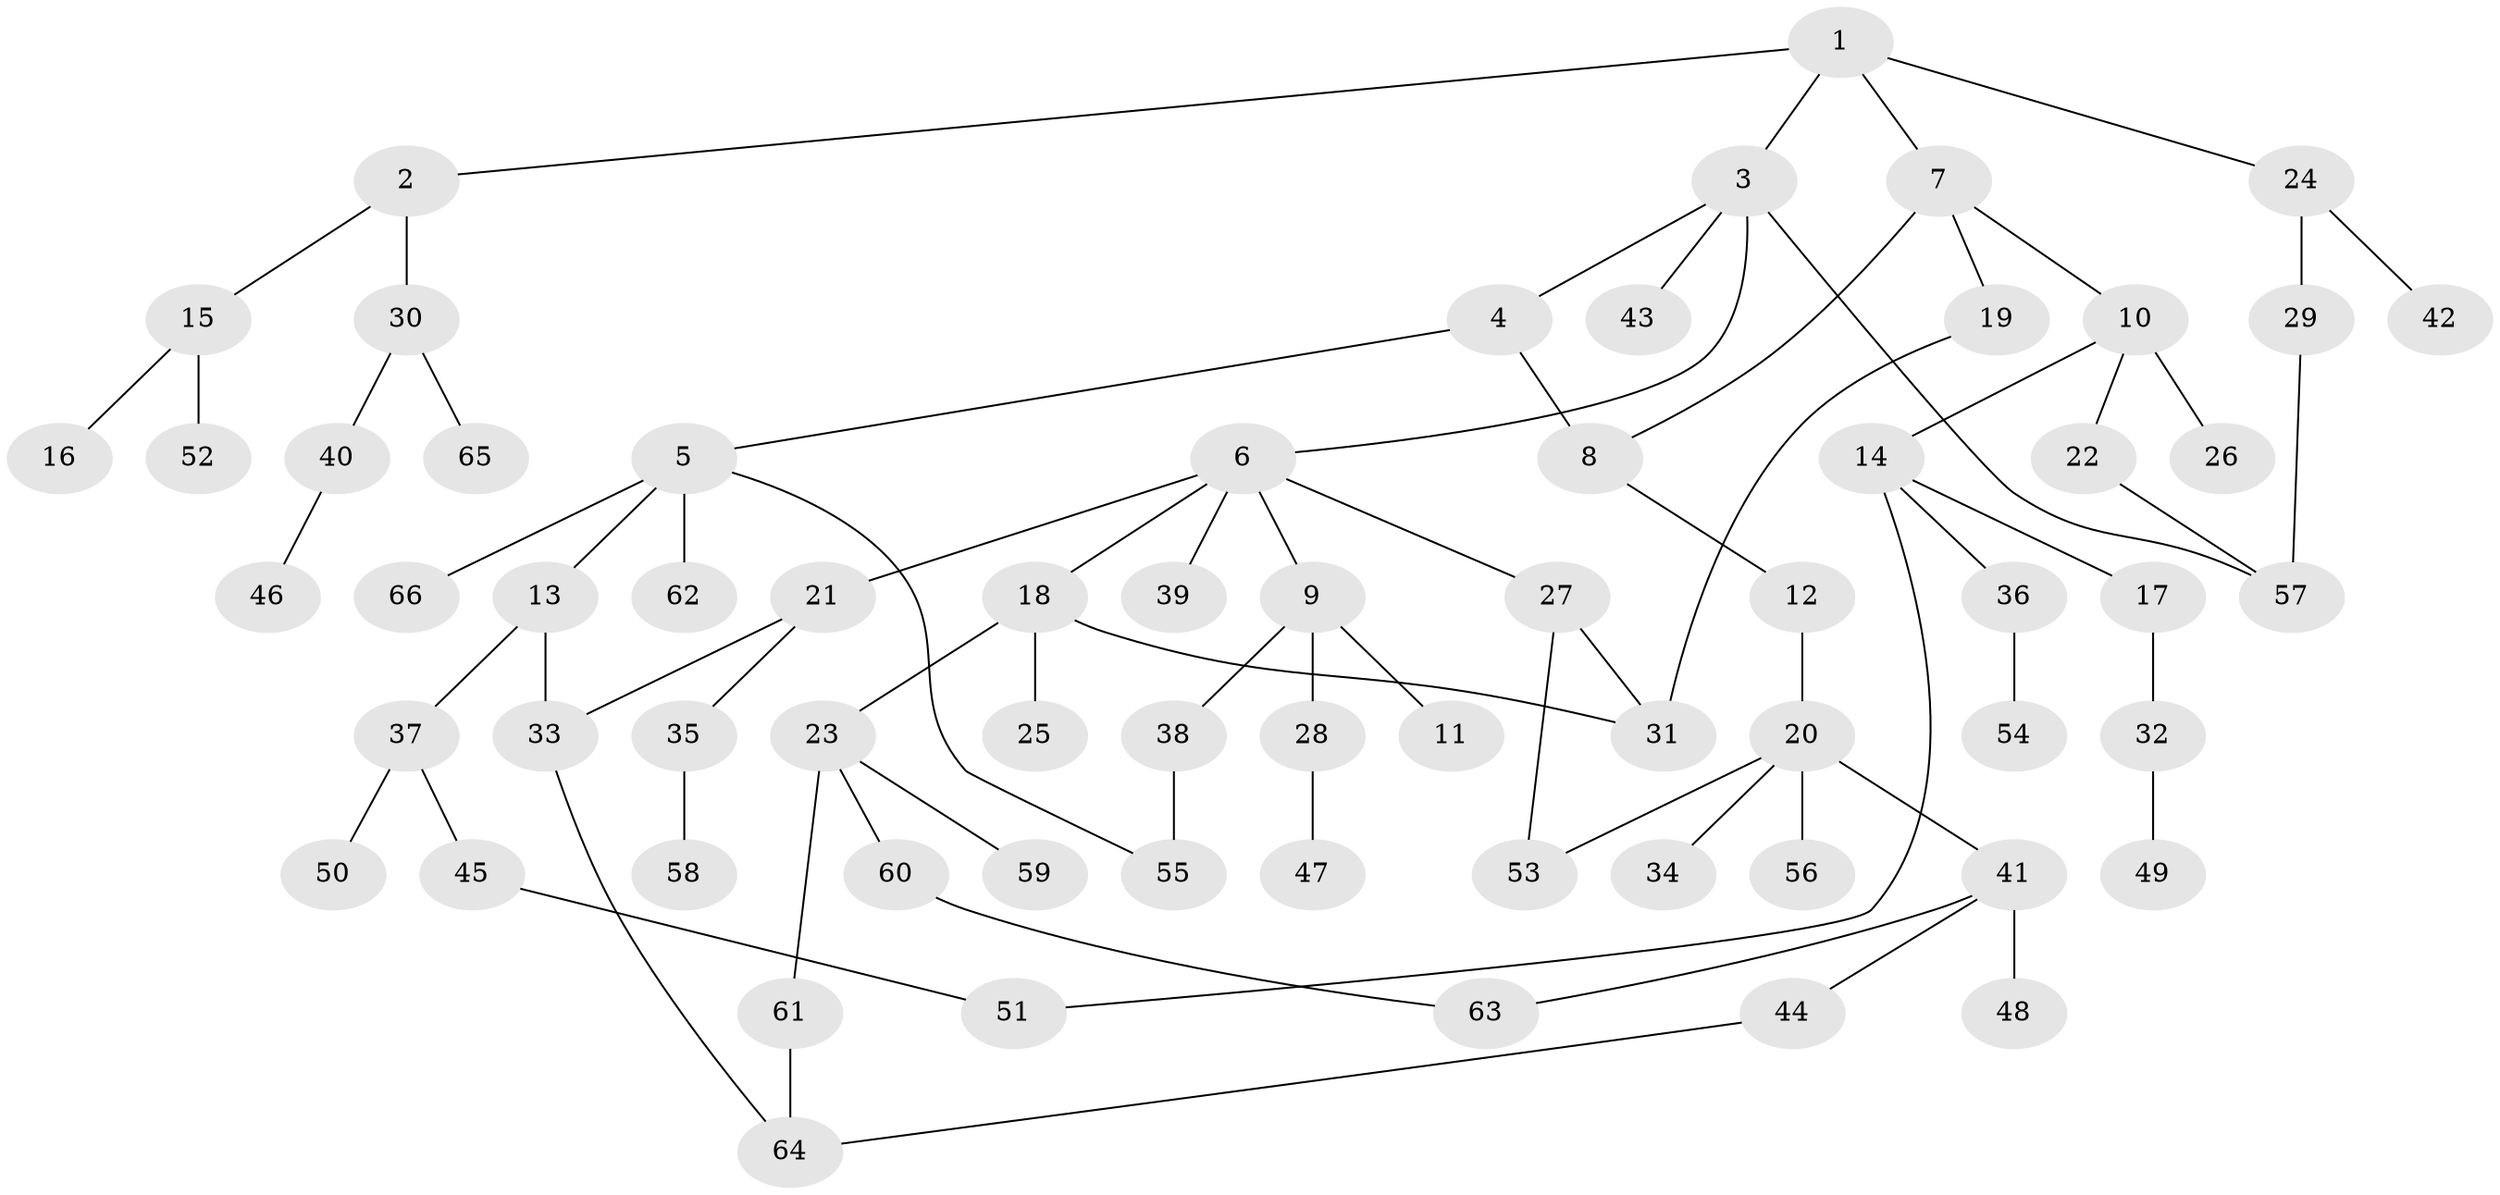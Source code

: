 // Generated by graph-tools (version 1.1) at 2025/42/03/09/25 04:42:23]
// undirected, 66 vertices, 77 edges
graph export_dot {
graph [start="1"]
  node [color=gray90,style=filled];
  1;
  2;
  3;
  4;
  5;
  6;
  7;
  8;
  9;
  10;
  11;
  12;
  13;
  14;
  15;
  16;
  17;
  18;
  19;
  20;
  21;
  22;
  23;
  24;
  25;
  26;
  27;
  28;
  29;
  30;
  31;
  32;
  33;
  34;
  35;
  36;
  37;
  38;
  39;
  40;
  41;
  42;
  43;
  44;
  45;
  46;
  47;
  48;
  49;
  50;
  51;
  52;
  53;
  54;
  55;
  56;
  57;
  58;
  59;
  60;
  61;
  62;
  63;
  64;
  65;
  66;
  1 -- 2;
  1 -- 3;
  1 -- 7;
  1 -- 24;
  2 -- 15;
  2 -- 30;
  3 -- 4;
  3 -- 6;
  3 -- 43;
  3 -- 57;
  4 -- 5;
  4 -- 8;
  5 -- 13;
  5 -- 55;
  5 -- 62;
  5 -- 66;
  6 -- 9;
  6 -- 18;
  6 -- 21;
  6 -- 27;
  6 -- 39;
  7 -- 10;
  7 -- 19;
  7 -- 8;
  8 -- 12;
  9 -- 11;
  9 -- 28;
  9 -- 38;
  10 -- 14;
  10 -- 22;
  10 -- 26;
  12 -- 20;
  13 -- 33;
  13 -- 37;
  14 -- 17;
  14 -- 36;
  14 -- 51;
  15 -- 16;
  15 -- 52;
  17 -- 32;
  18 -- 23;
  18 -- 25;
  18 -- 31;
  19 -- 31;
  20 -- 34;
  20 -- 41;
  20 -- 56;
  20 -- 53;
  21 -- 35;
  21 -- 33;
  22 -- 57;
  23 -- 59;
  23 -- 60;
  23 -- 61;
  24 -- 29;
  24 -- 42;
  27 -- 31;
  27 -- 53;
  28 -- 47;
  29 -- 57;
  30 -- 40;
  30 -- 65;
  32 -- 49;
  33 -- 64;
  35 -- 58;
  36 -- 54;
  37 -- 45;
  37 -- 50;
  38 -- 55;
  40 -- 46;
  41 -- 44;
  41 -- 48;
  41 -- 63;
  44 -- 64;
  45 -- 51;
  60 -- 63;
  61 -- 64;
}
